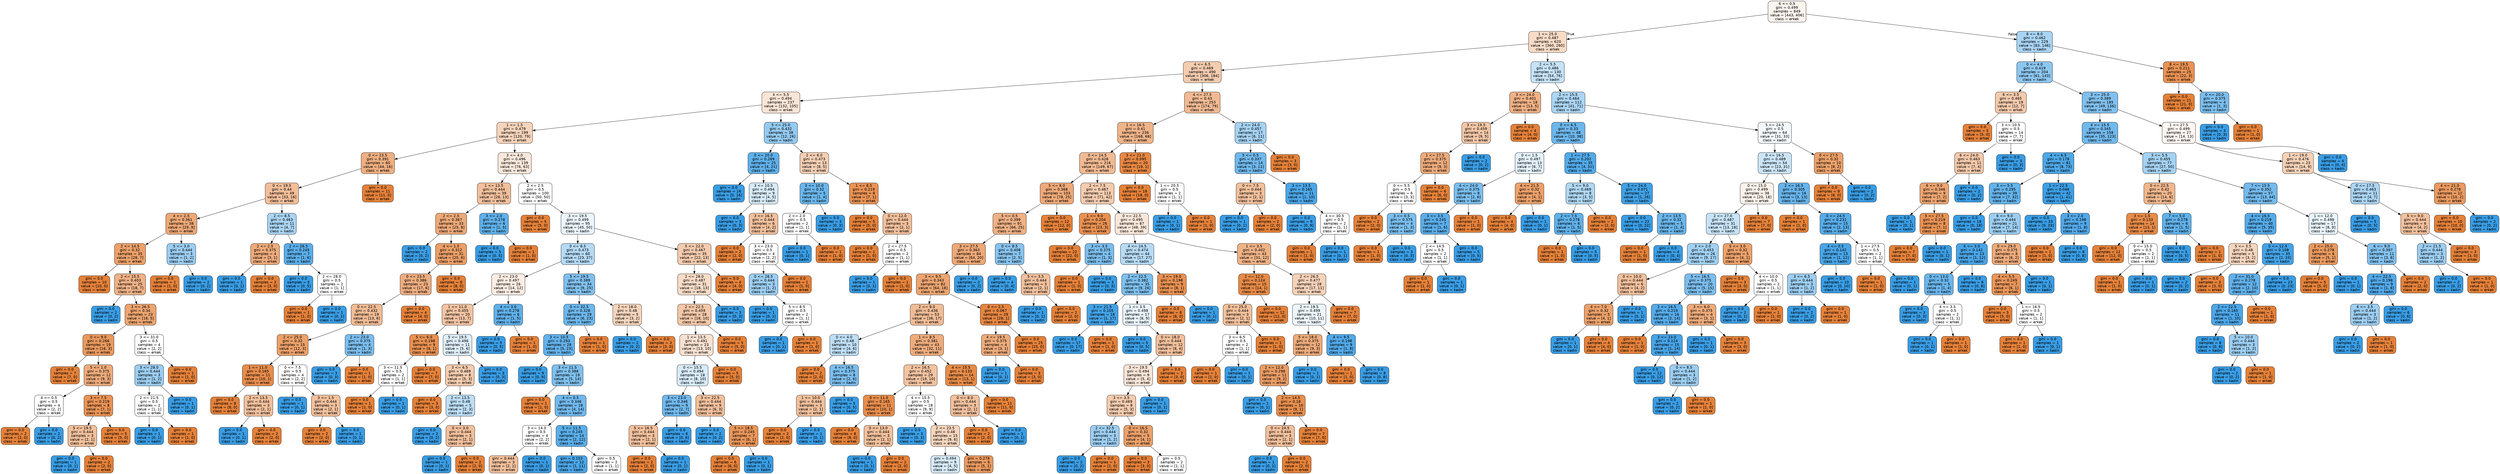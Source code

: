 digraph Tree {
node [shape=box, style="filled, rounded", color="black", fontname=helvetica] ;
edge [fontname=helvetica] ;
0 [label="6 <= 0.5\ngini = 0.499\nsamples = 849\nvalue = [443, 406]\nclass = erkek", fillcolor="#e5813915"] ;
1 [label="1 <= 25.0\ngini = 0.487\nsamples = 620\nvalue = [360, 260]\nclass = erkek", fillcolor="#e5813947"] ;
0 -> 1 [labeldistance=2.5, labelangle=45, headlabel="True"] ;
2 [label="4 <= 6.5\ngini = 0.469\nsamples = 490\nvalue = [306, 184]\nclass = erkek", fillcolor="#e5813966"] ;
1 -> 2 ;
3 [label="4 <= 5.5\ngini = 0.494\nsamples = 237\nvalue = [132, 105]\nclass = erkek", fillcolor="#e5813934"] ;
2 -> 3 ;
4 [label="1 <= 1.5\ngini = 0.479\nsamples = 199\nvalue = [120, 79]\nclass = erkek", fillcolor="#e5813957"] ;
3 -> 4 ;
5 [label="0 <= 23.5\ngini = 0.391\nsamples = 60\nvalue = [44, 16]\nclass = erkek", fillcolor="#e58139a2"] ;
4 -> 5 ;
6 [label="0 <= 19.5\ngini = 0.44\nsamples = 49\nvalue = [33, 16]\nclass = erkek", fillcolor="#e5813983"] ;
5 -> 6 ;
7 [label="4 <= 2.5\ngini = 0.361\nsamples = 38\nvalue = [29, 9]\nclass = erkek", fillcolor="#e58139b0"] ;
6 -> 7 ;
8 [label="2 <= 14.5\ngini = 0.32\nsamples = 35\nvalue = [28, 7]\nclass = erkek", fillcolor="#e58139bf"] ;
7 -> 8 ;
9 [label="gini = 0.0\nsamples = 10\nvalue = [10, 0]\nclass = erkek", fillcolor="#e58139ff"] ;
8 -> 9 ;
10 [label="2 <= 15.5\ngini = 0.403\nsamples = 25\nvalue = [18, 7]\nclass = erkek", fillcolor="#e581399c"] ;
8 -> 10 ;
11 [label="gini = 0.0\nsamples = 2\nvalue = [0, 2]\nclass = kadin", fillcolor="#399de5ff"] ;
10 -> 11 ;
12 [label="3 <= 26.5\ngini = 0.34\nsamples = 23\nvalue = [18, 5]\nclass = erkek", fillcolor="#e58139b8"] ;
10 -> 12 ;
13 [label="0 <= 9.0\ngini = 0.266\nsamples = 19\nvalue = [16, 3]\nclass = erkek", fillcolor="#e58139cf"] ;
12 -> 13 ;
14 [label="gini = 0.0\nsamples = 7\nvalue = [7, 0]\nclass = erkek", fillcolor="#e58139ff"] ;
13 -> 14 ;
15 [label="5 <= 1.0\ngini = 0.375\nsamples = 12\nvalue = [9, 3]\nclass = erkek", fillcolor="#e58139aa"] ;
13 -> 15 ;
16 [label="4 <= 0.5\ngini = 0.5\nsamples = 4\nvalue = [2, 2]\nclass = erkek", fillcolor="#e5813900"] ;
15 -> 16 ;
17 [label="gini = 0.0\nsamples = 2\nvalue = [2, 0]\nclass = erkek", fillcolor="#e58139ff"] ;
16 -> 17 ;
18 [label="gini = 0.0\nsamples = 2\nvalue = [0, 2]\nclass = kadin", fillcolor="#399de5ff"] ;
16 -> 18 ;
19 [label="3 <= 7.5\ngini = 0.219\nsamples = 8\nvalue = [7, 1]\nclass = erkek", fillcolor="#e58139db"] ;
15 -> 19 ;
20 [label="5 <= 19.5\ngini = 0.444\nsamples = 3\nvalue = [2, 1]\nclass = erkek", fillcolor="#e581397f"] ;
19 -> 20 ;
21 [label="gini = 0.0\nsamples = 1\nvalue = [0, 1]\nclass = kadin", fillcolor="#399de5ff"] ;
20 -> 21 ;
22 [label="gini = 0.0\nsamples = 2\nvalue = [2, 0]\nclass = erkek", fillcolor="#e58139ff"] ;
20 -> 22 ;
23 [label="gini = 0.0\nsamples = 5\nvalue = [5, 0]\nclass = erkek", fillcolor="#e58139ff"] ;
19 -> 23 ;
24 [label="3 <= 31.0\ngini = 0.5\nsamples = 4\nvalue = [2, 2]\nclass = erkek", fillcolor="#e5813900"] ;
12 -> 24 ;
25 [label="3 <= 28.0\ngini = 0.444\nsamples = 3\nvalue = [1, 2]\nclass = kadin", fillcolor="#399de57f"] ;
24 -> 25 ;
26 [label="2 <= 21.5\ngini = 0.5\nsamples = 2\nvalue = [1, 1]\nclass = erkek", fillcolor="#e5813900"] ;
25 -> 26 ;
27 [label="gini = 0.0\nsamples = 1\nvalue = [0, 1]\nclass = kadin", fillcolor="#399de5ff"] ;
26 -> 27 ;
28 [label="gini = 0.0\nsamples = 1\nvalue = [1, 0]\nclass = erkek", fillcolor="#e58139ff"] ;
26 -> 28 ;
29 [label="gini = 0.0\nsamples = 1\nvalue = [0, 1]\nclass = kadin", fillcolor="#399de5ff"] ;
25 -> 29 ;
30 [label="gini = 0.0\nsamples = 1\nvalue = [1, 0]\nclass = erkek", fillcolor="#e58139ff"] ;
24 -> 30 ;
31 [label="5 <= 3.0\ngini = 0.444\nsamples = 3\nvalue = [1, 2]\nclass = kadin", fillcolor="#399de57f"] ;
7 -> 31 ;
32 [label="gini = 0.0\nsamples = 1\nvalue = [1, 0]\nclass = erkek", fillcolor="#e58139ff"] ;
31 -> 32 ;
33 [label="gini = 0.0\nsamples = 2\nvalue = [0, 2]\nclass = kadin", fillcolor="#399de5ff"] ;
31 -> 33 ;
34 [label="2 <= 8.5\ngini = 0.463\nsamples = 11\nvalue = [4, 7]\nclass = kadin", fillcolor="#399de56d"] ;
6 -> 34 ;
35 [label="2 <= 2.5\ngini = 0.375\nsamples = 4\nvalue = [3, 1]\nclass = erkek", fillcolor="#e58139aa"] ;
34 -> 35 ;
36 [label="gini = 0.0\nsamples = 1\nvalue = [0, 1]\nclass = kadin", fillcolor="#399de5ff"] ;
35 -> 36 ;
37 [label="gini = 0.0\nsamples = 3\nvalue = [3, 0]\nclass = erkek", fillcolor="#e58139ff"] ;
35 -> 37 ;
38 [label="2 <= 26.5\ngini = 0.245\nsamples = 7\nvalue = [1, 6]\nclass = kadin", fillcolor="#399de5d4"] ;
34 -> 38 ;
39 [label="gini = 0.0\nsamples = 5\nvalue = [0, 5]\nclass = kadin", fillcolor="#399de5ff"] ;
38 -> 39 ;
40 [label="2 <= 28.0\ngini = 0.5\nsamples = 2\nvalue = [1, 1]\nclass = erkek", fillcolor="#e5813900"] ;
38 -> 40 ;
41 [label="gini = 0.0\nsamples = 1\nvalue = [1, 0]\nclass = erkek", fillcolor="#e58139ff"] ;
40 -> 41 ;
42 [label="gini = 0.0\nsamples = 1\nvalue = [0, 1]\nclass = kadin", fillcolor="#399de5ff"] ;
40 -> 42 ;
43 [label="gini = 0.0\nsamples = 11\nvalue = [11, 0]\nclass = erkek", fillcolor="#e58139ff"] ;
5 -> 43 ;
44 [label="3 <= 4.0\ngini = 0.496\nsamples = 139\nvalue = [76, 63]\nclass = erkek", fillcolor="#e581392c"] ;
4 -> 44 ;
45 [label="1 <= 13.5\ngini = 0.444\nsamples = 39\nvalue = [26, 13]\nclass = erkek", fillcolor="#e581397f"] ;
44 -> 45 ;
46 [label="2 <= 2.5\ngini = 0.367\nsamples = 33\nvalue = [25, 8]\nclass = erkek", fillcolor="#e58139ad"] ;
45 -> 46 ;
47 [label="gini = 0.0\nsamples = 2\nvalue = [0, 2]\nclass = kadin", fillcolor="#399de5ff"] ;
46 -> 47 ;
48 [label="4 <= 1.5\ngini = 0.312\nsamples = 31\nvalue = [25, 6]\nclass = erkek", fillcolor="#e58139c2"] ;
46 -> 48 ;
49 [label="0 <= 23.5\ngini = 0.386\nsamples = 23\nvalue = [17, 6]\nclass = erkek", fillcolor="#e58139a5"] ;
48 -> 49 ;
50 [label="0 <= 22.5\ngini = 0.432\nsamples = 19\nvalue = [13, 6]\nclass = erkek", fillcolor="#e5813989"] ;
49 -> 50 ;
51 [label="2 <= 25.0\ngini = 0.32\nsamples = 15\nvalue = [12, 3]\nclass = erkek", fillcolor="#e58139bf"] ;
50 -> 51 ;
52 [label="1 <= 11.0\ngini = 0.165\nsamples = 11\nvalue = [10, 1]\nclass = erkek", fillcolor="#e58139e6"] ;
51 -> 52 ;
53 [label="gini = 0.0\nsamples = 8\nvalue = [8, 0]\nclass = erkek", fillcolor="#e58139ff"] ;
52 -> 53 ;
54 [label="2 <= 13.5\ngini = 0.444\nsamples = 3\nvalue = [2, 1]\nclass = erkek", fillcolor="#e581397f"] ;
52 -> 54 ;
55 [label="gini = 0.0\nsamples = 1\nvalue = [0, 1]\nclass = kadin", fillcolor="#399de5ff"] ;
54 -> 55 ;
56 [label="gini = 0.0\nsamples = 2\nvalue = [2, 0]\nclass = erkek", fillcolor="#e58139ff"] ;
54 -> 56 ;
57 [label="0 <= 7.5\ngini = 0.5\nsamples = 4\nvalue = [2, 2]\nclass = erkek", fillcolor="#e5813900"] ;
51 -> 57 ;
58 [label="gini = 0.0\nsamples = 1\nvalue = [0, 1]\nclass = kadin", fillcolor="#399de5ff"] ;
57 -> 58 ;
59 [label="3 <= 1.5\ngini = 0.444\nsamples = 3\nvalue = [2, 1]\nclass = erkek", fillcolor="#e581397f"] ;
57 -> 59 ;
60 [label="gini = 0.0\nsamples = 2\nvalue = [2, 0]\nclass = erkek", fillcolor="#e58139ff"] ;
59 -> 60 ;
61 [label="gini = 0.0\nsamples = 1\nvalue = [0, 1]\nclass = kadin", fillcolor="#399de5ff"] ;
59 -> 61 ;
62 [label="2 <= 23.0\ngini = 0.375\nsamples = 4\nvalue = [1, 3]\nclass = kadin", fillcolor="#399de5aa"] ;
50 -> 62 ;
63 [label="gini = 0.0\nsamples = 3\nvalue = [0, 3]\nclass = kadin", fillcolor="#399de5ff"] ;
62 -> 63 ;
64 [label="gini = 0.0\nsamples = 1\nvalue = [1, 0]\nclass = erkek", fillcolor="#e58139ff"] ;
62 -> 64 ;
65 [label="gini = 0.0\nsamples = 4\nvalue = [4, 0]\nclass = erkek", fillcolor="#e58139ff"] ;
49 -> 65 ;
66 [label="gini = 0.0\nsamples = 8\nvalue = [8, 0]\nclass = erkek", fillcolor="#e58139ff"] ;
48 -> 66 ;
67 [label="3 <= 2.0\ngini = 0.278\nsamples = 6\nvalue = [1, 5]\nclass = kadin", fillcolor="#399de5cc"] ;
45 -> 67 ;
68 [label="gini = 0.0\nsamples = 5\nvalue = [0, 5]\nclass = kadin", fillcolor="#399de5ff"] ;
67 -> 68 ;
69 [label="gini = 0.0\nsamples = 1\nvalue = [1, 0]\nclass = erkek", fillcolor="#e58139ff"] ;
67 -> 69 ;
70 [label="2 <= 2.5\ngini = 0.5\nsamples = 100\nvalue = [50, 50]\nclass = erkek", fillcolor="#e5813900"] ;
44 -> 70 ;
71 [label="gini = 0.0\nsamples = 5\nvalue = [5, 0]\nclass = erkek", fillcolor="#e58139ff"] ;
70 -> 71 ;
72 [label="3 <= 19.5\ngini = 0.499\nsamples = 95\nvalue = [45, 50]\nclass = kadin", fillcolor="#399de519"] ;
70 -> 72 ;
73 [label="0 <= 8.5\ngini = 0.473\nsamples = 60\nvalue = [23, 37]\nclass = kadin", fillcolor="#399de560"] ;
72 -> 73 ;
74 [label="2 <= 23.0\ngini = 0.497\nsamples = 26\nvalue = [14, 12]\nclass = erkek", fillcolor="#e5813924"] ;
73 -> 74 ;
75 [label="1 <= 11.0\ngini = 0.455\nsamples = 20\nvalue = [13, 7]\nclass = erkek", fillcolor="#e5813976"] ;
74 -> 75 ;
76 [label="5 <= 6.0\ngini = 0.198\nsamples = 9\nvalue = [8, 1]\nclass = erkek", fillcolor="#e58139df"] ;
75 -> 76 ;
77 [label="3 <= 11.5\ngini = 0.5\nsamples = 2\nvalue = [1, 1]\nclass = erkek", fillcolor="#e5813900"] ;
76 -> 77 ;
78 [label="gini = 0.0\nsamples = 1\nvalue = [1, 0]\nclass = erkek", fillcolor="#e58139ff"] ;
77 -> 78 ;
79 [label="gini = 0.0\nsamples = 1\nvalue = [0, 1]\nclass = kadin", fillcolor="#399de5ff"] ;
77 -> 79 ;
80 [label="gini = 0.0\nsamples = 7\nvalue = [7, 0]\nclass = erkek", fillcolor="#e58139ff"] ;
76 -> 80 ;
81 [label="5 <= 19.5\ngini = 0.496\nsamples = 11\nvalue = [5, 6]\nclass = kadin", fillcolor="#399de52a"] ;
75 -> 81 ;
82 [label="3 <= 6.5\ngini = 0.469\nsamples = 8\nvalue = [5, 3]\nclass = erkek", fillcolor="#e5813966"] ;
81 -> 82 ;
83 [label="gini = 0.0\nsamples = 3\nvalue = [3, 0]\nclass = erkek", fillcolor="#e58139ff"] ;
82 -> 83 ;
84 [label="2 <= 13.5\ngini = 0.48\nsamples = 5\nvalue = [2, 3]\nclass = kadin", fillcolor="#399de555"] ;
82 -> 84 ;
85 [label="gini = 0.0\nsamples = 2\nvalue = [0, 2]\nclass = kadin", fillcolor="#399de5ff"] ;
84 -> 85 ;
86 [label="0 <= 3.0\ngini = 0.444\nsamples = 3\nvalue = [2, 1]\nclass = erkek", fillcolor="#e581397f"] ;
84 -> 86 ;
87 [label="gini = 0.0\nsamples = 1\nvalue = [0, 1]\nclass = kadin", fillcolor="#399de5ff"] ;
86 -> 87 ;
88 [label="gini = 0.0\nsamples = 2\nvalue = [2, 0]\nclass = erkek", fillcolor="#e58139ff"] ;
86 -> 88 ;
89 [label="gini = 0.0\nsamples = 3\nvalue = [0, 3]\nclass = kadin", fillcolor="#399de5ff"] ;
81 -> 89 ;
90 [label="4 <= 3.0\ngini = 0.278\nsamples = 6\nvalue = [1, 5]\nclass = kadin", fillcolor="#399de5cc"] ;
74 -> 90 ;
91 [label="gini = 0.0\nsamples = 5\nvalue = [0, 5]\nclass = kadin", fillcolor="#399de5ff"] ;
90 -> 91 ;
92 [label="gini = 0.0\nsamples = 1\nvalue = [1, 0]\nclass = erkek", fillcolor="#e58139ff"] ;
90 -> 92 ;
93 [label="5 <= 19.5\ngini = 0.389\nsamples = 34\nvalue = [9, 25]\nclass = kadin", fillcolor="#399de5a3"] ;
73 -> 93 ;
94 [label="0 <= 32.5\ngini = 0.328\nsamples = 29\nvalue = [6, 23]\nclass = kadin", fillcolor="#399de5bc"] ;
93 -> 94 ;
95 [label="3 <= 10.5\ngini = 0.293\nsamples = 28\nvalue = [5, 23]\nclass = kadin", fillcolor="#399de5c8"] ;
94 -> 95 ;
96 [label="gini = 0.0\nsamples = 9\nvalue = [0, 9]\nclass = kadin", fillcolor="#399de5ff"] ;
95 -> 96 ;
97 [label="3 <= 11.5\ngini = 0.388\nsamples = 19\nvalue = [5, 14]\nclass = kadin", fillcolor="#399de5a4"] ;
95 -> 97 ;
98 [label="gini = 0.0\nsamples = 1\nvalue = [1, 0]\nclass = erkek", fillcolor="#e58139ff"] ;
97 -> 98 ;
99 [label="4 <= 0.5\ngini = 0.346\nsamples = 18\nvalue = [4, 14]\nclass = kadin", fillcolor="#399de5b6"] ;
97 -> 99 ;
100 [label="3 <= 14.0\ngini = 0.5\nsamples = 4\nvalue = [2, 2]\nclass = erkek", fillcolor="#e5813900"] ;
99 -> 100 ;
101 [label="gini = 0.444\nsamples = 3\nvalue = [2, 1]\nclass = erkek", fillcolor="#e581397f"] ;
100 -> 101 ;
102 [label="gini = 0.0\nsamples = 1\nvalue = [0, 1]\nclass = kadin", fillcolor="#399de5ff"] ;
100 -> 102 ;
103 [label="5 <= 11.5\ngini = 0.245\nsamples = 14\nvalue = [2, 12]\nclass = kadin", fillcolor="#399de5d4"] ;
99 -> 103 ;
104 [label="gini = 0.153\nsamples = 12\nvalue = [1, 11]\nclass = kadin", fillcolor="#399de5e8"] ;
103 -> 104 ;
105 [label="gini = 0.5\nsamples = 2\nvalue = [1, 1]\nclass = erkek", fillcolor="#e5813900"] ;
103 -> 105 ;
106 [label="gini = 0.0\nsamples = 1\nvalue = [1, 0]\nclass = erkek", fillcolor="#e58139ff"] ;
94 -> 106 ;
107 [label="2 <= 18.0\ngini = 0.48\nsamples = 5\nvalue = [3, 2]\nclass = erkek", fillcolor="#e5813955"] ;
93 -> 107 ;
108 [label="gini = 0.0\nsamples = 2\nvalue = [0, 2]\nclass = kadin", fillcolor="#399de5ff"] ;
107 -> 108 ;
109 [label="gini = 0.0\nsamples = 3\nvalue = [3, 0]\nclass = erkek", fillcolor="#e58139ff"] ;
107 -> 109 ;
110 [label="5 <= 22.0\ngini = 0.467\nsamples = 35\nvalue = [22, 13]\nclass = erkek", fillcolor="#e5813968"] ;
72 -> 110 ;
111 [label="2 <= 28.0\ngini = 0.487\nsamples = 31\nvalue = [18, 13]\nclass = erkek", fillcolor="#e5813947"] ;
110 -> 111 ;
112 [label="2 <= 22.5\ngini = 0.459\nsamples = 28\nvalue = [18, 10]\nclass = erkek", fillcolor="#e5813971"] ;
111 -> 112 ;
113 [label="1 <= 13.5\ngini = 0.491\nsamples = 23\nvalue = [13, 10]\nclass = erkek", fillcolor="#e581393b"] ;
112 -> 113 ;
114 [label="0 <= 15.5\ngini = 0.494\nsamples = 18\nvalue = [8, 10]\nclass = kadin", fillcolor="#399de533"] ;
113 -> 114 ;
115 [label="3 <= 23.0\ngini = 0.346\nsamples = 9\nvalue = [2, 7]\nclass = kadin", fillcolor="#399de5b6"] ;
114 -> 115 ;
116 [label="5 <= 16.5\ngini = 0.444\nsamples = 3\nvalue = [2, 1]\nclass = erkek", fillcolor="#e581397f"] ;
115 -> 116 ;
117 [label="gini = 0.0\nsamples = 2\nvalue = [2, 0]\nclass = erkek", fillcolor="#e58139ff"] ;
116 -> 117 ;
118 [label="gini = 0.0\nsamples = 1\nvalue = [0, 1]\nclass = kadin", fillcolor="#399de5ff"] ;
116 -> 118 ;
119 [label="gini = 0.0\nsamples = 6\nvalue = [0, 6]\nclass = kadin", fillcolor="#399de5ff"] ;
115 -> 119 ;
120 [label="3 <= 22.5\ngini = 0.444\nsamples = 9\nvalue = [6, 3]\nclass = erkek", fillcolor="#e581397f"] ;
114 -> 120 ;
121 [label="gini = 0.0\nsamples = 2\nvalue = [0, 2]\nclass = kadin", fillcolor="#399de5ff"] ;
120 -> 121 ;
122 [label="5 <= 18.5\ngini = 0.245\nsamples = 7\nvalue = [6, 1]\nclass = erkek", fillcolor="#e58139d4"] ;
120 -> 122 ;
123 [label="gini = 0.0\nsamples = 6\nvalue = [6, 0]\nclass = erkek", fillcolor="#e58139ff"] ;
122 -> 123 ;
124 [label="gini = 0.0\nsamples = 1\nvalue = [0, 1]\nclass = kadin", fillcolor="#399de5ff"] ;
122 -> 124 ;
125 [label="gini = 0.0\nsamples = 5\nvalue = [5, 0]\nclass = erkek", fillcolor="#e58139ff"] ;
113 -> 125 ;
126 [label="gini = 0.0\nsamples = 5\nvalue = [5, 0]\nclass = erkek", fillcolor="#e58139ff"] ;
112 -> 126 ;
127 [label="gini = 0.0\nsamples = 3\nvalue = [0, 3]\nclass = kadin", fillcolor="#399de5ff"] ;
111 -> 127 ;
128 [label="gini = 0.0\nsamples = 4\nvalue = [4, 0]\nclass = erkek", fillcolor="#e58139ff"] ;
110 -> 128 ;
129 [label="5 <= 25.0\ngini = 0.432\nsamples = 38\nvalue = [12, 26]\nclass = kadin", fillcolor="#399de589"] ;
3 -> 129 ;
130 [label="0 <= 20.0\ngini = 0.269\nsamples = 25\nvalue = [4, 21]\nclass = kadin", fillcolor="#399de5ce"] ;
129 -> 130 ;
131 [label="gini = 0.0\nsamples = 16\nvalue = [0, 16]\nclass = kadin", fillcolor="#399de5ff"] ;
130 -> 131 ;
132 [label="3 <= 10.5\ngini = 0.494\nsamples = 9\nvalue = [4, 5]\nclass = kadin", fillcolor="#399de533"] ;
130 -> 132 ;
133 [label="gini = 0.0\nsamples = 3\nvalue = [0, 3]\nclass = kadin", fillcolor="#399de5ff"] ;
132 -> 133 ;
134 [label="3 <= 16.5\ngini = 0.444\nsamples = 6\nvalue = [4, 2]\nclass = erkek", fillcolor="#e581397f"] ;
132 -> 134 ;
135 [label="gini = 0.0\nsamples = 2\nvalue = [2, 0]\nclass = erkek", fillcolor="#e58139ff"] ;
134 -> 135 ;
136 [label="3 <= 23.0\ngini = 0.5\nsamples = 4\nvalue = [2, 2]\nclass = erkek", fillcolor="#e5813900"] ;
134 -> 136 ;
137 [label="0 <= 28.5\ngini = 0.444\nsamples = 3\nvalue = [1, 2]\nclass = kadin", fillcolor="#399de57f"] ;
136 -> 137 ;
138 [label="gini = 0.0\nsamples = 1\nvalue = [0, 1]\nclass = kadin", fillcolor="#399de5ff"] ;
137 -> 138 ;
139 [label="5 <= 8.5\ngini = 0.5\nsamples = 2\nvalue = [1, 1]\nclass = erkek", fillcolor="#e5813900"] ;
137 -> 139 ;
140 [label="gini = 0.0\nsamples = 1\nvalue = [0, 1]\nclass = kadin", fillcolor="#399de5ff"] ;
139 -> 140 ;
141 [label="gini = 0.0\nsamples = 1\nvalue = [1, 0]\nclass = erkek", fillcolor="#e58139ff"] ;
139 -> 141 ;
142 [label="gini = 0.0\nsamples = 1\nvalue = [1, 0]\nclass = erkek", fillcolor="#e58139ff"] ;
136 -> 142 ;
143 [label="2 <= 6.0\ngini = 0.473\nsamples = 13\nvalue = [8, 5]\nclass = erkek", fillcolor="#e5813960"] ;
129 -> 143 ;
144 [label="3 <= 10.0\ngini = 0.32\nsamples = 5\nvalue = [1, 4]\nclass = kadin", fillcolor="#399de5bf"] ;
143 -> 144 ;
145 [label="2 <= 2.0\ngini = 0.5\nsamples = 2\nvalue = [1, 1]\nclass = erkek", fillcolor="#e5813900"] ;
144 -> 145 ;
146 [label="gini = 0.0\nsamples = 1\nvalue = [0, 1]\nclass = kadin", fillcolor="#399de5ff"] ;
145 -> 146 ;
147 [label="gini = 0.0\nsamples = 1\nvalue = [1, 0]\nclass = erkek", fillcolor="#e58139ff"] ;
145 -> 147 ;
148 [label="gini = 0.0\nsamples = 3\nvalue = [0, 3]\nclass = kadin", fillcolor="#399de5ff"] ;
144 -> 148 ;
149 [label="1 <= 8.5\ngini = 0.219\nsamples = 8\nvalue = [7, 1]\nclass = erkek", fillcolor="#e58139db"] ;
143 -> 149 ;
150 [label="gini = 0.0\nsamples = 5\nvalue = [5, 0]\nclass = erkek", fillcolor="#e58139ff"] ;
149 -> 150 ;
151 [label="0 <= 12.0\ngini = 0.444\nsamples = 3\nvalue = [2, 1]\nclass = erkek", fillcolor="#e581397f"] ;
149 -> 151 ;
152 [label="gini = 0.0\nsamples = 1\nvalue = [1, 0]\nclass = erkek", fillcolor="#e58139ff"] ;
151 -> 152 ;
153 [label="2 <= 27.5\ngini = 0.5\nsamples = 2\nvalue = [1, 1]\nclass = erkek", fillcolor="#e5813900"] ;
151 -> 153 ;
154 [label="gini = 0.0\nsamples = 1\nvalue = [0, 1]\nclass = kadin", fillcolor="#399de5ff"] ;
153 -> 154 ;
155 [label="gini = 0.0\nsamples = 1\nvalue = [1, 0]\nclass = erkek", fillcolor="#e58139ff"] ;
153 -> 155 ;
156 [label="4 <= 27.5\ngini = 0.43\nsamples = 253\nvalue = [174, 79]\nclass = erkek", fillcolor="#e581398b"] ;
2 -> 156 ;
157 [label="1 <= 16.5\ngini = 0.41\nsamples = 236\nvalue = [168, 68]\nclass = erkek", fillcolor="#e5813998"] ;
156 -> 157 ;
158 [label="0 <= 14.5\ngini = 0.428\nsamples = 216\nvalue = [149, 67]\nclass = erkek", fillcolor="#e581398c"] ;
157 -> 158 ;
159 [label="5 <= 8.0\ngini = 0.368\nsamples = 103\nvalue = [78, 25]\nclass = erkek", fillcolor="#e58139ad"] ;
158 -> 159 ;
160 [label="5 <= 0.5\ngini = 0.399\nsamples = 91\nvalue = [66, 25]\nclass = erkek", fillcolor="#e581399e"] ;
159 -> 160 ;
161 [label="3 <= 27.5\ngini = 0.363\nsamples = 84\nvalue = [64, 20]\nclass = erkek", fillcolor="#e58139af"] ;
160 -> 161 ;
162 [label="3 <= 9.5\ngini = 0.343\nsamples = 82\nvalue = [64, 18]\nclass = erkek", fillcolor="#e58139b7"] ;
161 -> 162 ;
163 [label="2 <= 9.0\ngini = 0.436\nsamples = 53\nvalue = [36, 17]\nclass = erkek", fillcolor="#e5813987"] ;
162 -> 163 ;
164 [label="0 <= 4.0\ngini = 0.48\nsamples = 10\nvalue = [4, 6]\nclass = kadin", fillcolor="#399de555"] ;
163 -> 164 ;
165 [label="gini = 0.0\nsamples = 2\nvalue = [2, 0]\nclass = erkek", fillcolor="#e58139ff"] ;
164 -> 165 ;
166 [label="4 <= 16.5\ngini = 0.375\nsamples = 8\nvalue = [2, 6]\nclass = kadin", fillcolor="#399de5aa"] ;
164 -> 166 ;
167 [label="1 <= 10.0\ngini = 0.444\nsamples = 3\nvalue = [2, 1]\nclass = erkek", fillcolor="#e581397f"] ;
166 -> 167 ;
168 [label="gini = 0.0\nsamples = 2\nvalue = [2, 0]\nclass = erkek", fillcolor="#e58139ff"] ;
167 -> 168 ;
169 [label="gini = 0.0\nsamples = 1\nvalue = [0, 1]\nclass = kadin", fillcolor="#399de5ff"] ;
167 -> 169 ;
170 [label="gini = 0.0\nsamples = 5\nvalue = [0, 5]\nclass = kadin", fillcolor="#399de5ff"] ;
166 -> 170 ;
171 [label="1 <= 8.5\ngini = 0.381\nsamples = 43\nvalue = [32, 11]\nclass = erkek", fillcolor="#e58139a7"] ;
163 -> 171 ;
172 [label="2 <= 16.5\ngini = 0.452\nsamples = 29\nvalue = [19, 10]\nclass = erkek", fillcolor="#e5813979"] ;
171 -> 172 ;
173 [label="0 <= 11.0\ngini = 0.165\nsamples = 11\nvalue = [10, 1]\nclass = erkek", fillcolor="#e58139e6"] ;
172 -> 173 ;
174 [label="gini = 0.0\nsamples = 8\nvalue = [8, 0]\nclass = erkek", fillcolor="#e58139ff"] ;
173 -> 174 ;
175 [label="0 <= 13.0\ngini = 0.444\nsamples = 3\nvalue = [2, 1]\nclass = erkek", fillcolor="#e581397f"] ;
173 -> 175 ;
176 [label="gini = 0.0\nsamples = 1\nvalue = [0, 1]\nclass = kadin", fillcolor="#399de5ff"] ;
175 -> 176 ;
177 [label="gini = 0.0\nsamples = 2\nvalue = [2, 0]\nclass = erkek", fillcolor="#e58139ff"] ;
175 -> 177 ;
178 [label="4 <= 15.5\ngini = 0.5\nsamples = 18\nvalue = [9, 9]\nclass = erkek", fillcolor="#e5813900"] ;
172 -> 178 ;
179 [label="gini = 0.0\nsamples = 3\nvalue = [0, 3]\nclass = kadin", fillcolor="#399de5ff"] ;
178 -> 179 ;
180 [label="2 <= 23.5\ngini = 0.48\nsamples = 15\nvalue = [9, 6]\nclass = erkek", fillcolor="#e5813955"] ;
178 -> 180 ;
181 [label="gini = 0.494\nsamples = 9\nvalue = [4, 5]\nclass = kadin", fillcolor="#399de533"] ;
180 -> 181 ;
182 [label="gini = 0.278\nsamples = 6\nvalue = [5, 1]\nclass = erkek", fillcolor="#e58139cc"] ;
180 -> 182 ;
183 [label="4 <= 15.5\ngini = 0.133\nsamples = 14\nvalue = [13, 1]\nclass = erkek", fillcolor="#e58139eb"] ;
171 -> 183 ;
184 [label="0 <= 8.0\ngini = 0.444\nsamples = 3\nvalue = [2, 1]\nclass = erkek", fillcolor="#e581397f"] ;
183 -> 184 ;
185 [label="gini = 0.0\nsamples = 2\nvalue = [2, 0]\nclass = erkek", fillcolor="#e58139ff"] ;
184 -> 185 ;
186 [label="gini = 0.0\nsamples = 1\nvalue = [0, 1]\nclass = kadin", fillcolor="#399de5ff"] ;
184 -> 186 ;
187 [label="gini = 0.0\nsamples = 11\nvalue = [11, 0]\nclass = erkek", fillcolor="#e58139ff"] ;
183 -> 187 ;
188 [label="0 <= 2.5\ngini = 0.067\nsamples = 29\nvalue = [28, 1]\nclass = erkek", fillcolor="#e58139f6"] ;
162 -> 188 ;
189 [label="4 <= 19.5\ngini = 0.375\nsamples = 4\nvalue = [3, 1]\nclass = erkek", fillcolor="#e58139aa"] ;
188 -> 189 ;
190 [label="gini = 0.0\nsamples = 1\nvalue = [0, 1]\nclass = kadin", fillcolor="#399de5ff"] ;
189 -> 190 ;
191 [label="gini = 0.0\nsamples = 3\nvalue = [3, 0]\nclass = erkek", fillcolor="#e58139ff"] ;
189 -> 191 ;
192 [label="gini = 0.0\nsamples = 25\nvalue = [25, 0]\nclass = erkek", fillcolor="#e58139ff"] ;
188 -> 192 ;
193 [label="gini = 0.0\nsamples = 2\nvalue = [0, 2]\nclass = kadin", fillcolor="#399de5ff"] ;
161 -> 193 ;
194 [label="0 <= 8.5\ngini = 0.408\nsamples = 7\nvalue = [2, 5]\nclass = kadin", fillcolor="#399de599"] ;
160 -> 194 ;
195 [label="gini = 0.0\nsamples = 4\nvalue = [0, 4]\nclass = kadin", fillcolor="#399de5ff"] ;
194 -> 195 ;
196 [label="5 <= 3.5\ngini = 0.444\nsamples = 3\nvalue = [2, 1]\nclass = erkek", fillcolor="#e581397f"] ;
194 -> 196 ;
197 [label="gini = 0.0\nsamples = 1\nvalue = [0, 1]\nclass = kadin", fillcolor="#399de5ff"] ;
196 -> 197 ;
198 [label="gini = 0.0\nsamples = 2\nvalue = [2, 0]\nclass = erkek", fillcolor="#e58139ff"] ;
196 -> 198 ;
199 [label="gini = 0.0\nsamples = 12\nvalue = [12, 0]\nclass = erkek", fillcolor="#e58139ff"] ;
159 -> 199 ;
200 [label="2 <= 7.5\ngini = 0.467\nsamples = 113\nvalue = [71, 42]\nclass = erkek", fillcolor="#e5813968"] ;
158 -> 200 ;
201 [label="1 <= 9.0\ngini = 0.204\nsamples = 26\nvalue = [23, 3]\nclass = erkek", fillcolor="#e58139de"] ;
200 -> 201 ;
202 [label="gini = 0.0\nsamples = 22\nvalue = [22, 0]\nclass = erkek", fillcolor="#e58139ff"] ;
201 -> 202 ;
203 [label="3 <= 3.5\ngini = 0.375\nsamples = 4\nvalue = [1, 3]\nclass = kadin", fillcolor="#399de5aa"] ;
201 -> 203 ;
204 [label="gini = 0.0\nsamples = 1\nvalue = [1, 0]\nclass = erkek", fillcolor="#e58139ff"] ;
203 -> 204 ;
205 [label="gini = 0.0\nsamples = 3\nvalue = [0, 3]\nclass = kadin", fillcolor="#399de5ff"] ;
203 -> 205 ;
206 [label="0 <= 22.5\ngini = 0.495\nsamples = 87\nvalue = [48, 39]\nclass = erkek", fillcolor="#e5813930"] ;
200 -> 206 ;
207 [label="4 <= 24.5\ngini = 0.474\nsamples = 44\nvalue = [17, 27]\nclass = kadin", fillcolor="#399de55e"] ;
206 -> 207 ;
208 [label="2 <= 22.5\ngini = 0.382\nsamples = 35\nvalue = [9, 26]\nclass = kadin", fillcolor="#399de5a7"] ;
207 -> 208 ;
209 [label="3 <= 21.5\ngini = 0.105\nsamples = 18\nvalue = [1, 17]\nclass = kadin", fillcolor="#399de5f0"] ;
208 -> 209 ;
210 [label="gini = 0.0\nsamples = 17\nvalue = [0, 17]\nclass = kadin", fillcolor="#399de5ff"] ;
209 -> 210 ;
211 [label="gini = 0.0\nsamples = 1\nvalue = [1, 0]\nclass = erkek", fillcolor="#e58139ff"] ;
209 -> 211 ;
212 [label="1 <= 3.5\ngini = 0.498\nsamples = 17\nvalue = [8, 9]\nclass = kadin", fillcolor="#399de51c"] ;
208 -> 212 ;
213 [label="gini = 0.0\nsamples = 5\nvalue = [0, 5]\nclass = kadin", fillcolor="#399de5ff"] ;
212 -> 213 ;
214 [label="0 <= 18.0\ngini = 0.444\nsamples = 12\nvalue = [8, 4]\nclass = erkek", fillcolor="#e581397f"] ;
212 -> 214 ;
215 [label="3 <= 19.5\ngini = 0.494\nsamples = 9\nvalue = [5, 4]\nclass = erkek", fillcolor="#e5813933"] ;
214 -> 215 ;
216 [label="3 <= 3.5\ngini = 0.469\nsamples = 8\nvalue = [5, 3]\nclass = erkek", fillcolor="#e5813966"] ;
215 -> 216 ;
217 [label="2 <= 32.5\ngini = 0.444\nsamples = 3\nvalue = [1, 2]\nclass = kadin", fillcolor="#399de57f"] ;
216 -> 217 ;
218 [label="gini = 0.0\nsamples = 2\nvalue = [0, 2]\nclass = kadin", fillcolor="#399de5ff"] ;
217 -> 218 ;
219 [label="gini = 0.0\nsamples = 1\nvalue = [1, 0]\nclass = erkek", fillcolor="#e58139ff"] ;
217 -> 219 ;
220 [label="0 <= 16.5\ngini = 0.32\nsamples = 5\nvalue = [4, 1]\nclass = erkek", fillcolor="#e58139bf"] ;
216 -> 220 ;
221 [label="gini = 0.0\nsamples = 3\nvalue = [3, 0]\nclass = erkek", fillcolor="#e58139ff"] ;
220 -> 221 ;
222 [label="gini = 0.5\nsamples = 2\nvalue = [1, 1]\nclass = erkek", fillcolor="#e5813900"] ;
220 -> 222 ;
223 [label="gini = 0.0\nsamples = 1\nvalue = [0, 1]\nclass = kadin", fillcolor="#399de5ff"] ;
215 -> 223 ;
224 [label="gini = 0.0\nsamples = 3\nvalue = [3, 0]\nclass = erkek", fillcolor="#e58139ff"] ;
214 -> 224 ;
225 [label="3 <= 19.0\ngini = 0.198\nsamples = 9\nvalue = [8, 1]\nclass = erkek", fillcolor="#e58139df"] ;
207 -> 225 ;
226 [label="gini = 0.0\nsamples = 8\nvalue = [8, 0]\nclass = erkek", fillcolor="#e58139ff"] ;
225 -> 226 ;
227 [label="gini = 0.0\nsamples = 1\nvalue = [0, 1]\nclass = kadin", fillcolor="#399de5ff"] ;
225 -> 227 ;
228 [label="1 <= 3.5\ngini = 0.402\nsamples = 43\nvalue = [31, 12]\nclass = erkek", fillcolor="#e581399c"] ;
206 -> 228 ;
229 [label="2 <= 12.0\ngini = 0.124\nsamples = 15\nvalue = [14, 1]\nclass = erkek", fillcolor="#e58139ed"] ;
228 -> 229 ;
230 [label="0 <= 25.0\ngini = 0.444\nsamples = 3\nvalue = [2, 1]\nclass = erkek", fillcolor="#e581397f"] ;
229 -> 230 ;
231 [label="3 <= 6.5\ngini = 0.5\nsamples = 2\nvalue = [1, 1]\nclass = erkek", fillcolor="#e5813900"] ;
230 -> 231 ;
232 [label="gini = 0.0\nsamples = 1\nvalue = [1, 0]\nclass = erkek", fillcolor="#e58139ff"] ;
231 -> 232 ;
233 [label="gini = 0.0\nsamples = 1\nvalue = [0, 1]\nclass = kadin", fillcolor="#399de5ff"] ;
231 -> 233 ;
234 [label="gini = 0.0\nsamples = 1\nvalue = [1, 0]\nclass = erkek", fillcolor="#e58139ff"] ;
230 -> 234 ;
235 [label="gini = 0.0\nsamples = 12\nvalue = [12, 0]\nclass = erkek", fillcolor="#e58139ff"] ;
229 -> 235 ;
236 [label="2 <= 26.5\ngini = 0.477\nsamples = 28\nvalue = [17, 11]\nclass = erkek", fillcolor="#e581395a"] ;
228 -> 236 ;
237 [label="2 <= 19.5\ngini = 0.499\nsamples = 21\nvalue = [10, 11]\nclass = kadin", fillcolor="#399de517"] ;
236 -> 237 ;
238 [label="5 <= 18.0\ngini = 0.375\nsamples = 12\nvalue = [9, 3]\nclass = erkek", fillcolor="#e58139aa"] ;
237 -> 238 ;
239 [label="2 <= 12.0\ngini = 0.298\nsamples = 11\nvalue = [9, 2]\nclass = erkek", fillcolor="#e58139c6"] ;
238 -> 239 ;
240 [label="gini = 0.0\nsamples = 1\nvalue = [0, 1]\nclass = kadin", fillcolor="#399de5ff"] ;
239 -> 240 ;
241 [label="2 <= 14.5\ngini = 0.18\nsamples = 10\nvalue = [9, 1]\nclass = erkek", fillcolor="#e58139e3"] ;
239 -> 241 ;
242 [label="0 <= 24.5\ngini = 0.444\nsamples = 3\nvalue = [2, 1]\nclass = erkek", fillcolor="#e581397f"] ;
241 -> 242 ;
243 [label="gini = 0.0\nsamples = 1\nvalue = [0, 1]\nclass = kadin", fillcolor="#399de5ff"] ;
242 -> 243 ;
244 [label="gini = 0.0\nsamples = 2\nvalue = [2, 0]\nclass = erkek", fillcolor="#e58139ff"] ;
242 -> 244 ;
245 [label="gini = 0.0\nsamples = 7\nvalue = [7, 0]\nclass = erkek", fillcolor="#e58139ff"] ;
241 -> 245 ;
246 [label="gini = 0.0\nsamples = 1\nvalue = [0, 1]\nclass = kadin", fillcolor="#399de5ff"] ;
238 -> 246 ;
247 [label="4 <= 9.5\ngini = 0.198\nsamples = 9\nvalue = [1, 8]\nclass = kadin", fillcolor="#399de5df"] ;
237 -> 247 ;
248 [label="gini = 0.0\nsamples = 1\nvalue = [1, 0]\nclass = erkek", fillcolor="#e58139ff"] ;
247 -> 248 ;
249 [label="gini = 0.0\nsamples = 8\nvalue = [0, 8]\nclass = kadin", fillcolor="#399de5ff"] ;
247 -> 249 ;
250 [label="gini = 0.0\nsamples = 7\nvalue = [7, 0]\nclass = erkek", fillcolor="#e58139ff"] ;
236 -> 250 ;
251 [label="3 <= 21.0\ngini = 0.095\nsamples = 20\nvalue = [19, 1]\nclass = erkek", fillcolor="#e58139f2"] ;
157 -> 251 ;
252 [label="gini = 0.0\nsamples = 18\nvalue = [18, 0]\nclass = erkek", fillcolor="#e58139ff"] ;
251 -> 252 ;
253 [label="1 <= 20.5\ngini = 0.5\nsamples = 2\nvalue = [1, 1]\nclass = erkek", fillcolor="#e5813900"] ;
251 -> 253 ;
254 [label="gini = 0.0\nsamples = 1\nvalue = [0, 1]\nclass = kadin", fillcolor="#399de5ff"] ;
253 -> 254 ;
255 [label="gini = 0.0\nsamples = 1\nvalue = [1, 0]\nclass = erkek", fillcolor="#e58139ff"] ;
253 -> 255 ;
256 [label="2 <= 24.0\ngini = 0.457\nsamples = 17\nvalue = [6, 11]\nclass = kadin", fillcolor="#399de574"] ;
156 -> 256 ;
257 [label="5 <= 0.5\ngini = 0.337\nsamples = 14\nvalue = [3, 11]\nclass = kadin", fillcolor="#399de5b9"] ;
256 -> 257 ;
258 [label="0 <= 7.5\ngini = 0.444\nsamples = 3\nvalue = [2, 1]\nclass = erkek", fillcolor="#e581397f"] ;
257 -> 258 ;
259 [label="gini = 0.0\nsamples = 1\nvalue = [0, 1]\nclass = kadin", fillcolor="#399de5ff"] ;
258 -> 259 ;
260 [label="gini = 0.0\nsamples = 2\nvalue = [2, 0]\nclass = erkek", fillcolor="#e58139ff"] ;
258 -> 260 ;
261 [label="3 <= 13.5\ngini = 0.165\nsamples = 11\nvalue = [1, 10]\nclass = kadin", fillcolor="#399de5e6"] ;
257 -> 261 ;
262 [label="gini = 0.0\nsamples = 9\nvalue = [0, 9]\nclass = kadin", fillcolor="#399de5ff"] ;
261 -> 262 ;
263 [label="4 <= 30.5\ngini = 0.5\nsamples = 2\nvalue = [1, 1]\nclass = erkek", fillcolor="#e5813900"] ;
261 -> 263 ;
264 [label="gini = 0.0\nsamples = 1\nvalue = [1, 0]\nclass = erkek", fillcolor="#e58139ff"] ;
263 -> 264 ;
265 [label="gini = 0.0\nsamples = 1\nvalue = [0, 1]\nclass = kadin", fillcolor="#399de5ff"] ;
263 -> 265 ;
266 [label="gini = 0.0\nsamples = 3\nvalue = [3, 0]\nclass = erkek", fillcolor="#e58139ff"] ;
256 -> 266 ;
267 [label="2 <= 5.5\ngini = 0.486\nsamples = 130\nvalue = [54, 76]\nclass = kadin", fillcolor="#399de54a"] ;
1 -> 267 ;
268 [label="3 <= 24.0\ngini = 0.401\nsamples = 18\nvalue = [13, 5]\nclass = erkek", fillcolor="#e581399d"] ;
267 -> 268 ;
269 [label="3 <= 19.5\ngini = 0.459\nsamples = 14\nvalue = [9, 5]\nclass = erkek", fillcolor="#e5813971"] ;
268 -> 269 ;
270 [label="1 <= 27.5\ngini = 0.375\nsamples = 12\nvalue = [9, 3]\nclass = erkek", fillcolor="#e58139aa"] ;
269 -> 270 ;
271 [label="0 <= 5.5\ngini = 0.5\nsamples = 6\nvalue = [3, 3]\nclass = erkek", fillcolor="#e5813900"] ;
270 -> 271 ;
272 [label="gini = 0.0\nsamples = 2\nvalue = [2, 0]\nclass = erkek", fillcolor="#e58139ff"] ;
271 -> 272 ;
273 [label="3 <= 0.5\ngini = 0.375\nsamples = 4\nvalue = [1, 3]\nclass = kadin", fillcolor="#399de5aa"] ;
271 -> 273 ;
274 [label="gini = 0.0\nsamples = 1\nvalue = [1, 0]\nclass = erkek", fillcolor="#e58139ff"] ;
273 -> 274 ;
275 [label="gini = 0.0\nsamples = 3\nvalue = [0, 3]\nclass = kadin", fillcolor="#399de5ff"] ;
273 -> 275 ;
276 [label="gini = 0.0\nsamples = 6\nvalue = [6, 0]\nclass = erkek", fillcolor="#e58139ff"] ;
270 -> 276 ;
277 [label="gini = 0.0\nsamples = 2\nvalue = [0, 2]\nclass = kadin", fillcolor="#399de5ff"] ;
269 -> 277 ;
278 [label="gini = 0.0\nsamples = 4\nvalue = [4, 0]\nclass = erkek", fillcolor="#e58139ff"] ;
268 -> 278 ;
279 [label="2 <= 15.5\ngini = 0.464\nsamples = 112\nvalue = [41, 71]\nclass = kadin", fillcolor="#399de56c"] ;
267 -> 279 ;
280 [label="0 <= 6.5\ngini = 0.33\nsamples = 48\nvalue = [10, 38]\nclass = kadin", fillcolor="#399de5bc"] ;
279 -> 280 ;
281 [label="0 <= 1.5\ngini = 0.497\nsamples = 13\nvalue = [6, 7]\nclass = kadin", fillcolor="#399de524"] ;
280 -> 281 ;
282 [label="4 <= 24.0\ngini = 0.375\nsamples = 8\nvalue = [2, 6]\nclass = kadin", fillcolor="#399de5aa"] ;
281 -> 282 ;
283 [label="3 <= 3.5\ngini = 0.245\nsamples = 7\nvalue = [1, 6]\nclass = kadin", fillcolor="#399de5d4"] ;
282 -> 283 ;
284 [label="2 <= 14.5\ngini = 0.5\nsamples = 2\nvalue = [1, 1]\nclass = erkek", fillcolor="#e5813900"] ;
283 -> 284 ;
285 [label="gini = 0.0\nsamples = 1\nvalue = [1, 0]\nclass = erkek", fillcolor="#e58139ff"] ;
284 -> 285 ;
286 [label="gini = 0.0\nsamples = 1\nvalue = [0, 1]\nclass = kadin", fillcolor="#399de5ff"] ;
284 -> 286 ;
287 [label="gini = 0.0\nsamples = 5\nvalue = [0, 5]\nclass = kadin", fillcolor="#399de5ff"] ;
283 -> 287 ;
288 [label="gini = 0.0\nsamples = 1\nvalue = [1, 0]\nclass = erkek", fillcolor="#e58139ff"] ;
282 -> 288 ;
289 [label="4 <= 21.5\ngini = 0.32\nsamples = 5\nvalue = [4, 1]\nclass = erkek", fillcolor="#e58139bf"] ;
281 -> 289 ;
290 [label="gini = 0.0\nsamples = 4\nvalue = [4, 0]\nclass = erkek", fillcolor="#e58139ff"] ;
289 -> 290 ;
291 [label="gini = 0.0\nsamples = 1\nvalue = [0, 1]\nclass = kadin", fillcolor="#399de5ff"] ;
289 -> 291 ;
292 [label="1 <= 27.5\ngini = 0.202\nsamples = 35\nvalue = [4, 31]\nclass = kadin", fillcolor="#399de5de"] ;
280 -> 292 ;
293 [label="5 <= 9.0\ngini = 0.469\nsamples = 8\nvalue = [3, 5]\nclass = kadin", fillcolor="#399de566"] ;
292 -> 293 ;
294 [label="2 <= 7.5\ngini = 0.278\nsamples = 6\nvalue = [1, 5]\nclass = kadin", fillcolor="#399de5cc"] ;
293 -> 294 ;
295 [label="gini = 0.0\nsamples = 1\nvalue = [1, 0]\nclass = erkek", fillcolor="#e58139ff"] ;
294 -> 295 ;
296 [label="gini = 0.0\nsamples = 5\nvalue = [0, 5]\nclass = kadin", fillcolor="#399de5ff"] ;
294 -> 296 ;
297 [label="gini = 0.0\nsamples = 2\nvalue = [2, 0]\nclass = erkek", fillcolor="#e58139ff"] ;
293 -> 297 ;
298 [label="5 <= 24.0\ngini = 0.071\nsamples = 27\nvalue = [1, 26]\nclass = kadin", fillcolor="#399de5f5"] ;
292 -> 298 ;
299 [label="gini = 0.0\nsamples = 22\nvalue = [0, 22]\nclass = kadin", fillcolor="#399de5ff"] ;
298 -> 299 ;
300 [label="2 <= 13.5\ngini = 0.32\nsamples = 5\nvalue = [1, 4]\nclass = kadin", fillcolor="#399de5bf"] ;
298 -> 300 ;
301 [label="gini = 0.0\nsamples = 1\nvalue = [1, 0]\nclass = erkek", fillcolor="#e58139ff"] ;
300 -> 301 ;
302 [label="gini = 0.0\nsamples = 4\nvalue = [0, 4]\nclass = kadin", fillcolor="#399de5ff"] ;
300 -> 302 ;
303 [label="5 <= 24.5\ngini = 0.5\nsamples = 64\nvalue = [31, 33]\nclass = kadin", fillcolor="#399de50f"] ;
279 -> 303 ;
304 [label="0 <= 16.5\ngini = 0.489\nsamples = 54\nvalue = [23, 31]\nclass = kadin", fillcolor="#399de542"] ;
303 -> 304 ;
305 [label="0 <= 15.0\ngini = 0.499\nsamples = 38\nvalue = [20, 18]\nclass = erkek", fillcolor="#e5813919"] ;
304 -> 305 ;
306 [label="2 <= 27.0\ngini = 0.487\nsamples = 31\nvalue = [13, 18]\nclass = kadin", fillcolor="#399de547"] ;
305 -> 306 ;
307 [label="3 <= 2.0\ngini = 0.453\nsamples = 26\nvalue = [9, 17]\nclass = kadin", fillcolor="#399de578"] ;
306 -> 307 ;
308 [label="0 <= 10.0\ngini = 0.444\nsamples = 6\nvalue = [4, 2]\nclass = erkek", fillcolor="#e581397f"] ;
307 -> 308 ;
309 [label="4 <= 7.0\ngini = 0.32\nsamples = 5\nvalue = [4, 1]\nclass = erkek", fillcolor="#e58139bf"] ;
308 -> 309 ;
310 [label="gini = 0.0\nsamples = 1\nvalue = [0, 1]\nclass = kadin", fillcolor="#399de5ff"] ;
309 -> 310 ;
311 [label="gini = 0.0\nsamples = 4\nvalue = [4, 0]\nclass = erkek", fillcolor="#e58139ff"] ;
309 -> 311 ;
312 [label="gini = 0.0\nsamples = 1\nvalue = [0, 1]\nclass = kadin", fillcolor="#399de5ff"] ;
308 -> 312 ;
313 [label="5 <= 16.5\ngini = 0.375\nsamples = 20\nvalue = [5, 15]\nclass = kadin", fillcolor="#399de5aa"] ;
307 -> 313 ;
314 [label="2 <= 16.5\ngini = 0.219\nsamples = 16\nvalue = [2, 14]\nclass = kadin", fillcolor="#399de5db"] ;
313 -> 314 ;
315 [label="gini = 0.0\nsamples = 1\nvalue = [1, 0]\nclass = erkek", fillcolor="#e58139ff"] ;
314 -> 315 ;
316 [label="3 <= 23.0\ngini = 0.124\nsamples = 15\nvalue = [1, 14]\nclass = kadin", fillcolor="#399de5ed"] ;
314 -> 316 ;
317 [label="gini = 0.0\nsamples = 12\nvalue = [0, 12]\nclass = kadin", fillcolor="#399de5ff"] ;
316 -> 317 ;
318 [label="0 <= 8.5\ngini = 0.444\nsamples = 3\nvalue = [1, 2]\nclass = kadin", fillcolor="#399de57f"] ;
316 -> 318 ;
319 [label="gini = 0.0\nsamples = 2\nvalue = [0, 2]\nclass = kadin", fillcolor="#399de5ff"] ;
318 -> 319 ;
320 [label="gini = 0.0\nsamples = 1\nvalue = [1, 0]\nclass = erkek", fillcolor="#e58139ff"] ;
318 -> 320 ;
321 [label="3 <= 6.0\ngini = 0.375\nsamples = 4\nvalue = [3, 1]\nclass = erkek", fillcolor="#e58139aa"] ;
313 -> 321 ;
322 [label="gini = 0.0\nsamples = 1\nvalue = [0, 1]\nclass = kadin", fillcolor="#399de5ff"] ;
321 -> 322 ;
323 [label="gini = 0.0\nsamples = 3\nvalue = [3, 0]\nclass = erkek", fillcolor="#e58139ff"] ;
321 -> 323 ;
324 [label="5 <= 3.0\ngini = 0.32\nsamples = 5\nvalue = [4, 1]\nclass = erkek", fillcolor="#e58139bf"] ;
306 -> 324 ;
325 [label="gini = 0.0\nsamples = 3\nvalue = [3, 0]\nclass = erkek", fillcolor="#e58139ff"] ;
324 -> 325 ;
326 [label="4 <= 10.0\ngini = 0.5\nsamples = 2\nvalue = [1, 1]\nclass = erkek", fillcolor="#e5813900"] ;
324 -> 326 ;
327 [label="gini = 0.0\nsamples = 1\nvalue = [0, 1]\nclass = kadin", fillcolor="#399de5ff"] ;
326 -> 327 ;
328 [label="gini = 0.0\nsamples = 1\nvalue = [1, 0]\nclass = erkek", fillcolor="#e58139ff"] ;
326 -> 328 ;
329 [label="gini = 0.0\nsamples = 7\nvalue = [7, 0]\nclass = erkek", fillcolor="#e58139ff"] ;
305 -> 329 ;
330 [label="2 <= 16.5\ngini = 0.305\nsamples = 16\nvalue = [3, 13]\nclass = kadin", fillcolor="#399de5c4"] ;
304 -> 330 ;
331 [label="gini = 0.0\nsamples = 1\nvalue = [1, 0]\nclass = erkek", fillcolor="#e58139ff"] ;
330 -> 331 ;
332 [label="0 <= 24.5\ngini = 0.231\nsamples = 15\nvalue = [2, 13]\nclass = kadin", fillcolor="#399de5d8"] ;
330 -> 332 ;
333 [label="4 <= 0.5\ngini = 0.142\nsamples = 13\nvalue = [1, 12]\nclass = kadin", fillcolor="#399de5ea"] ;
332 -> 333 ;
334 [label="3 <= 6.5\ngini = 0.444\nsamples = 3\nvalue = [1, 2]\nclass = kadin", fillcolor="#399de57f"] ;
333 -> 334 ;
335 [label="gini = 0.0\nsamples = 2\nvalue = [0, 2]\nclass = kadin", fillcolor="#399de5ff"] ;
334 -> 335 ;
336 [label="gini = 0.0\nsamples = 1\nvalue = [1, 0]\nclass = erkek", fillcolor="#e58139ff"] ;
334 -> 336 ;
337 [label="gini = 0.0\nsamples = 10\nvalue = [0, 10]\nclass = kadin", fillcolor="#399de5ff"] ;
333 -> 337 ;
338 [label="1 <= 27.5\ngini = 0.5\nsamples = 2\nvalue = [1, 1]\nclass = erkek", fillcolor="#e5813900"] ;
332 -> 338 ;
339 [label="gini = 0.0\nsamples = 1\nvalue = [1, 0]\nclass = erkek", fillcolor="#e58139ff"] ;
338 -> 339 ;
340 [label="gini = 0.0\nsamples = 1\nvalue = [0, 1]\nclass = kadin", fillcolor="#399de5ff"] ;
338 -> 340 ;
341 [label="0 <= 27.5\ngini = 0.32\nsamples = 10\nvalue = [8, 2]\nclass = erkek", fillcolor="#e58139bf"] ;
303 -> 341 ;
342 [label="gini = 0.0\nsamples = 8\nvalue = [8, 0]\nclass = erkek", fillcolor="#e58139ff"] ;
341 -> 342 ;
343 [label="gini = 0.0\nsamples = 2\nvalue = [0, 2]\nclass = kadin", fillcolor="#399de5ff"] ;
341 -> 343 ;
344 [label="8 <= 8.0\ngini = 0.462\nsamples = 229\nvalue = [83, 146]\nclass = kadin", fillcolor="#399de56e"] ;
0 -> 344 [labeldistance=2.5, labelangle=-45, headlabel="False"] ;
345 [label="0 <= 4.0\ngini = 0.419\nsamples = 204\nvalue = [61, 143]\nclass = kadin", fillcolor="#399de592"] ;
344 -> 345 ;
346 [label="6 <= 3.5\ngini = 0.465\nsamples = 19\nvalue = [12, 7]\nclass = erkek", fillcolor="#e581396a"] ;
345 -> 346 ;
347 [label="gini = 0.0\nsamples = 5\nvalue = [5, 0]\nclass = erkek", fillcolor="#e58139ff"] ;
346 -> 347 ;
348 [label="3 <= 10.5\ngini = 0.5\nsamples = 14\nvalue = [7, 7]\nclass = erkek", fillcolor="#e5813900"] ;
346 -> 348 ;
349 [label="6 <= 24.0\ngini = 0.463\nsamples = 11\nvalue = [7, 4]\nclass = erkek", fillcolor="#e581396d"] ;
348 -> 349 ;
350 [label="6 <= 9.0\ngini = 0.346\nsamples = 9\nvalue = [7, 2]\nclass = erkek", fillcolor="#e58139b6"] ;
349 -> 350 ;
351 [label="gini = 0.0\nsamples = 1\nvalue = [0, 1]\nclass = kadin", fillcolor="#399de5ff"] ;
350 -> 351 ;
352 [label="5 <= 27.5\ngini = 0.219\nsamples = 8\nvalue = [7, 1]\nclass = erkek", fillcolor="#e58139db"] ;
350 -> 352 ;
353 [label="gini = 0.0\nsamples = 7\nvalue = [7, 0]\nclass = erkek", fillcolor="#e58139ff"] ;
352 -> 353 ;
354 [label="gini = 0.0\nsamples = 1\nvalue = [0, 1]\nclass = kadin", fillcolor="#399de5ff"] ;
352 -> 354 ;
355 [label="gini = 0.0\nsamples = 2\nvalue = [0, 2]\nclass = kadin", fillcolor="#399de5ff"] ;
349 -> 355 ;
356 [label="gini = 0.0\nsamples = 3\nvalue = [0, 3]\nclass = kadin", fillcolor="#399de5ff"] ;
348 -> 356 ;
357 [label="3 <= 25.0\ngini = 0.389\nsamples = 185\nvalue = [49, 136]\nclass = kadin", fillcolor="#399de5a3"] ;
345 -> 357 ;
358 [label="4 <= 15.5\ngini = 0.345\nsamples = 158\nvalue = [35, 123]\nclass = kadin", fillcolor="#399de5b6"] ;
357 -> 358 ;
359 [label="4 <= 6.5\ngini = 0.178\nsamples = 81\nvalue = [8, 73]\nclass = kadin", fillcolor="#399de5e3"] ;
358 -> 359 ;
360 [label="3 <= 5.5\ngini = 0.295\nsamples = 39\nvalue = [7, 32]\nclass = kadin", fillcolor="#399de5c7"] ;
359 -> 360 ;
361 [label="gini = 0.0\nsamples = 18\nvalue = [0, 18]\nclass = kadin", fillcolor="#399de5ff"] ;
360 -> 361 ;
362 [label="6 <= 9.0\ngini = 0.444\nsamples = 21\nvalue = [7, 14]\nclass = kadin", fillcolor="#399de57f"] ;
360 -> 362 ;
363 [label="6 <= 3.0\ngini = 0.142\nsamples = 13\nvalue = [1, 12]\nclass = kadin", fillcolor="#399de5ea"] ;
362 -> 363 ;
364 [label="0 <= 13.0\ngini = 0.32\nsamples = 5\nvalue = [1, 4]\nclass = kadin", fillcolor="#399de5bf"] ;
363 -> 364 ;
365 [label="gini = 0.0\nsamples = 3\nvalue = [0, 3]\nclass = kadin", fillcolor="#399de5ff"] ;
364 -> 365 ;
366 [label="4 <= 3.5\ngini = 0.5\nsamples = 2\nvalue = [1, 1]\nclass = erkek", fillcolor="#e5813900"] ;
364 -> 366 ;
367 [label="gini = 0.0\nsamples = 1\nvalue = [0, 1]\nclass = kadin", fillcolor="#399de5ff"] ;
366 -> 367 ;
368 [label="gini = 0.0\nsamples = 1\nvalue = [1, 0]\nclass = erkek", fillcolor="#e58139ff"] ;
366 -> 368 ;
369 [label="gini = 0.0\nsamples = 8\nvalue = [0, 8]\nclass = kadin", fillcolor="#399de5ff"] ;
363 -> 369 ;
370 [label="0 <= 29.0\ngini = 0.375\nsamples = 8\nvalue = [6, 2]\nclass = erkek", fillcolor="#e58139aa"] ;
362 -> 370 ;
371 [label="4 <= 5.5\ngini = 0.245\nsamples = 7\nvalue = [6, 1]\nclass = erkek", fillcolor="#e58139d4"] ;
370 -> 371 ;
372 [label="gini = 0.0\nsamples = 5\nvalue = [5, 0]\nclass = erkek", fillcolor="#e58139ff"] ;
371 -> 372 ;
373 [label="1 <= 16.5\ngini = 0.5\nsamples = 2\nvalue = [1, 1]\nclass = erkek", fillcolor="#e5813900"] ;
371 -> 373 ;
374 [label="gini = 0.0\nsamples = 1\nvalue = [1, 0]\nclass = erkek", fillcolor="#e58139ff"] ;
373 -> 374 ;
375 [label="gini = 0.0\nsamples = 1\nvalue = [0, 1]\nclass = kadin", fillcolor="#399de5ff"] ;
373 -> 375 ;
376 [label="gini = 0.0\nsamples = 1\nvalue = [0, 1]\nclass = kadin", fillcolor="#399de5ff"] ;
370 -> 376 ;
377 [label="1 <= 22.5\ngini = 0.046\nsamples = 42\nvalue = [1, 41]\nclass = kadin", fillcolor="#399de5f9"] ;
359 -> 377 ;
378 [label="gini = 0.0\nsamples = 33\nvalue = [0, 33]\nclass = kadin", fillcolor="#399de5ff"] ;
377 -> 378 ;
379 [label="3 <= 2.0\ngini = 0.198\nsamples = 9\nvalue = [1, 8]\nclass = kadin", fillcolor="#399de5df"] ;
377 -> 379 ;
380 [label="gini = 0.0\nsamples = 1\nvalue = [1, 0]\nclass = erkek", fillcolor="#e58139ff"] ;
379 -> 380 ;
381 [label="gini = 0.0\nsamples = 8\nvalue = [0, 8]\nclass = kadin", fillcolor="#399de5ff"] ;
379 -> 381 ;
382 [label="3 <= 5.5\ngini = 0.455\nsamples = 77\nvalue = [27, 50]\nclass = kadin", fillcolor="#399de575"] ;
358 -> 382 ;
383 [label="0 <= 22.5\ngini = 0.42\nsamples = 20\nvalue = [14, 6]\nclass = erkek", fillcolor="#e5813992"] ;
382 -> 383 ;
384 [label="3 <= 1.5\ngini = 0.133\nsamples = 14\nvalue = [13, 1]\nclass = erkek", fillcolor="#e58139eb"] ;
383 -> 384 ;
385 [label="gini = 0.0\nsamples = 12\nvalue = [12, 0]\nclass = erkek", fillcolor="#e58139ff"] ;
384 -> 385 ;
386 [label="0 <= 15.0\ngini = 0.5\nsamples = 2\nvalue = [1, 1]\nclass = erkek", fillcolor="#e5813900"] ;
384 -> 386 ;
387 [label="gini = 0.0\nsamples = 1\nvalue = [1, 0]\nclass = erkek", fillcolor="#e58139ff"] ;
386 -> 387 ;
388 [label="gini = 0.0\nsamples = 1\nvalue = [0, 1]\nclass = kadin", fillcolor="#399de5ff"] ;
386 -> 388 ;
389 [label="7 <= 5.0\ngini = 0.278\nsamples = 6\nvalue = [1, 5]\nclass = kadin", fillcolor="#399de5cc"] ;
383 -> 389 ;
390 [label="gini = 0.0\nsamples = 5\nvalue = [0, 5]\nclass = kadin", fillcolor="#399de5ff"] ;
389 -> 390 ;
391 [label="gini = 0.0\nsamples = 1\nvalue = [1, 0]\nclass = erkek", fillcolor="#e58139ff"] ;
389 -> 391 ;
392 [label="7 <= 15.5\ngini = 0.352\nsamples = 57\nvalue = [13, 44]\nclass = kadin", fillcolor="#399de5b4"] ;
382 -> 392 ;
393 [label="4 <= 16.5\ngini = 0.219\nsamples = 40\nvalue = [5, 35]\nclass = kadin", fillcolor="#399de5db"] ;
392 -> 393 ;
394 [label="5 <= 3.5\ngini = 0.48\nsamples = 5\nvalue = [3, 2]\nclass = erkek", fillcolor="#e5813955"] ;
393 -> 394 ;
395 [label="gini = 0.0\nsamples = 2\nvalue = [0, 2]\nclass = kadin", fillcolor="#399de5ff"] ;
394 -> 395 ;
396 [label="gini = 0.0\nsamples = 3\nvalue = [3, 0]\nclass = erkek", fillcolor="#e58139ff"] ;
394 -> 396 ;
397 [label="0 <= 12.5\ngini = 0.108\nsamples = 35\nvalue = [2, 33]\nclass = kadin", fillcolor="#399de5f0"] ;
393 -> 397 ;
398 [label="2 <= 31.0\ngini = 0.278\nsamples = 12\nvalue = [2, 10]\nclass = kadin", fillcolor="#399de5cc"] ;
397 -> 398 ;
399 [label="2 <= 22.5\ngini = 0.165\nsamples = 11\nvalue = [1, 10]\nclass = kadin", fillcolor="#399de5e6"] ;
398 -> 399 ;
400 [label="gini = 0.0\nsamples = 8\nvalue = [0, 8]\nclass = kadin", fillcolor="#399de5ff"] ;
399 -> 400 ;
401 [label="5 <= 10.0\ngini = 0.444\nsamples = 3\nvalue = [1, 2]\nclass = kadin", fillcolor="#399de57f"] ;
399 -> 401 ;
402 [label="gini = 0.0\nsamples = 2\nvalue = [0, 2]\nclass = kadin", fillcolor="#399de5ff"] ;
401 -> 402 ;
403 [label="gini = 0.0\nsamples = 1\nvalue = [1, 0]\nclass = erkek", fillcolor="#e58139ff"] ;
401 -> 403 ;
404 [label="gini = 0.0\nsamples = 1\nvalue = [1, 0]\nclass = erkek", fillcolor="#e58139ff"] ;
398 -> 404 ;
405 [label="gini = 0.0\nsamples = 23\nvalue = [0, 23]\nclass = kadin", fillcolor="#399de5ff"] ;
397 -> 405 ;
406 [label="1 <= 12.0\ngini = 0.498\nsamples = 17\nvalue = [8, 9]\nclass = kadin", fillcolor="#399de51c"] ;
392 -> 406 ;
407 [label="2 <= 25.0\ngini = 0.278\nsamples = 6\nvalue = [5, 1]\nclass = erkek", fillcolor="#e58139cc"] ;
406 -> 407 ;
408 [label="gini = 0.0\nsamples = 5\nvalue = [5, 0]\nclass = erkek", fillcolor="#e58139ff"] ;
407 -> 408 ;
409 [label="gini = 0.0\nsamples = 1\nvalue = [0, 1]\nclass = kadin", fillcolor="#399de5ff"] ;
407 -> 409 ;
410 [label="6 <= 9.0\ngini = 0.397\nsamples = 11\nvalue = [3, 8]\nclass = kadin", fillcolor="#399de59f"] ;
406 -> 410 ;
411 [label="4 <= 22.5\ngini = 0.198\nsamples = 9\nvalue = [1, 8]\nclass = kadin", fillcolor="#399de5df"] ;
410 -> 411 ;
412 [label="6 <= 3.5\ngini = 0.444\nsamples = 3\nvalue = [1, 2]\nclass = kadin", fillcolor="#399de57f"] ;
411 -> 412 ;
413 [label="gini = 0.0\nsamples = 2\nvalue = [0, 2]\nclass = kadin", fillcolor="#399de5ff"] ;
412 -> 413 ;
414 [label="gini = 0.0\nsamples = 1\nvalue = [1, 0]\nclass = erkek", fillcolor="#e58139ff"] ;
412 -> 414 ;
415 [label="gini = 0.0\nsamples = 6\nvalue = [0, 6]\nclass = kadin", fillcolor="#399de5ff"] ;
411 -> 415 ;
416 [label="gini = 0.0\nsamples = 2\nvalue = [2, 0]\nclass = erkek", fillcolor="#e58139ff"] ;
410 -> 416 ;
417 [label="1 <= 27.5\ngini = 0.499\nsamples = 27\nvalue = [14, 13]\nclass = erkek", fillcolor="#e5813912"] ;
357 -> 417 ;
418 [label="1 <= 19.0\ngini = 0.476\nsamples = 23\nvalue = [14, 9]\nclass = erkek", fillcolor="#e581395b"] ;
417 -> 418 ;
419 [label="0 <= 17.5\ngini = 0.463\nsamples = 11\nvalue = [4, 7]\nclass = kadin", fillcolor="#399de56d"] ;
418 -> 419 ;
420 [label="gini = 0.0\nsamples = 5\nvalue = [0, 5]\nclass = kadin", fillcolor="#399de5ff"] ;
419 -> 420 ;
421 [label="5 <= 9.0\ngini = 0.444\nsamples = 6\nvalue = [4, 2]\nclass = erkek", fillcolor="#e581397f"] ;
419 -> 421 ;
422 [label="2 <= 21.5\ngini = 0.444\nsamples = 3\nvalue = [1, 2]\nclass = kadin", fillcolor="#399de57f"] ;
421 -> 422 ;
423 [label="gini = 0.0\nsamples = 2\nvalue = [0, 2]\nclass = kadin", fillcolor="#399de5ff"] ;
422 -> 423 ;
424 [label="gini = 0.0\nsamples = 1\nvalue = [1, 0]\nclass = erkek", fillcolor="#e58139ff"] ;
422 -> 424 ;
425 [label="gini = 0.0\nsamples = 3\nvalue = [3, 0]\nclass = erkek", fillcolor="#e58139ff"] ;
421 -> 425 ;
426 [label="4 <= 21.0\ngini = 0.278\nsamples = 12\nvalue = [10, 2]\nclass = erkek", fillcolor="#e58139cc"] ;
418 -> 426 ;
427 [label="gini = 0.0\nsamples = 10\nvalue = [10, 0]\nclass = erkek", fillcolor="#e58139ff"] ;
426 -> 427 ;
428 [label="gini = 0.0\nsamples = 2\nvalue = [0, 2]\nclass = kadin", fillcolor="#399de5ff"] ;
426 -> 428 ;
429 [label="gini = 0.0\nsamples = 4\nvalue = [0, 4]\nclass = kadin", fillcolor="#399de5ff"] ;
417 -> 429 ;
430 [label="8 <= 19.5\ngini = 0.211\nsamples = 25\nvalue = [22, 3]\nclass = erkek", fillcolor="#e58139dc"] ;
344 -> 430 ;
431 [label="gini = 0.0\nsamples = 21\nvalue = [21, 0]\nclass = erkek", fillcolor="#e58139ff"] ;
430 -> 431 ;
432 [label="0 <= 20.0\ngini = 0.375\nsamples = 4\nvalue = [1, 3]\nclass = kadin", fillcolor="#399de5aa"] ;
430 -> 432 ;
433 [label="gini = 0.0\nsamples = 3\nvalue = [0, 3]\nclass = kadin", fillcolor="#399de5ff"] ;
432 -> 433 ;
434 [label="gini = 0.0\nsamples = 1\nvalue = [1, 0]\nclass = erkek", fillcolor="#e58139ff"] ;
432 -> 434 ;
}
